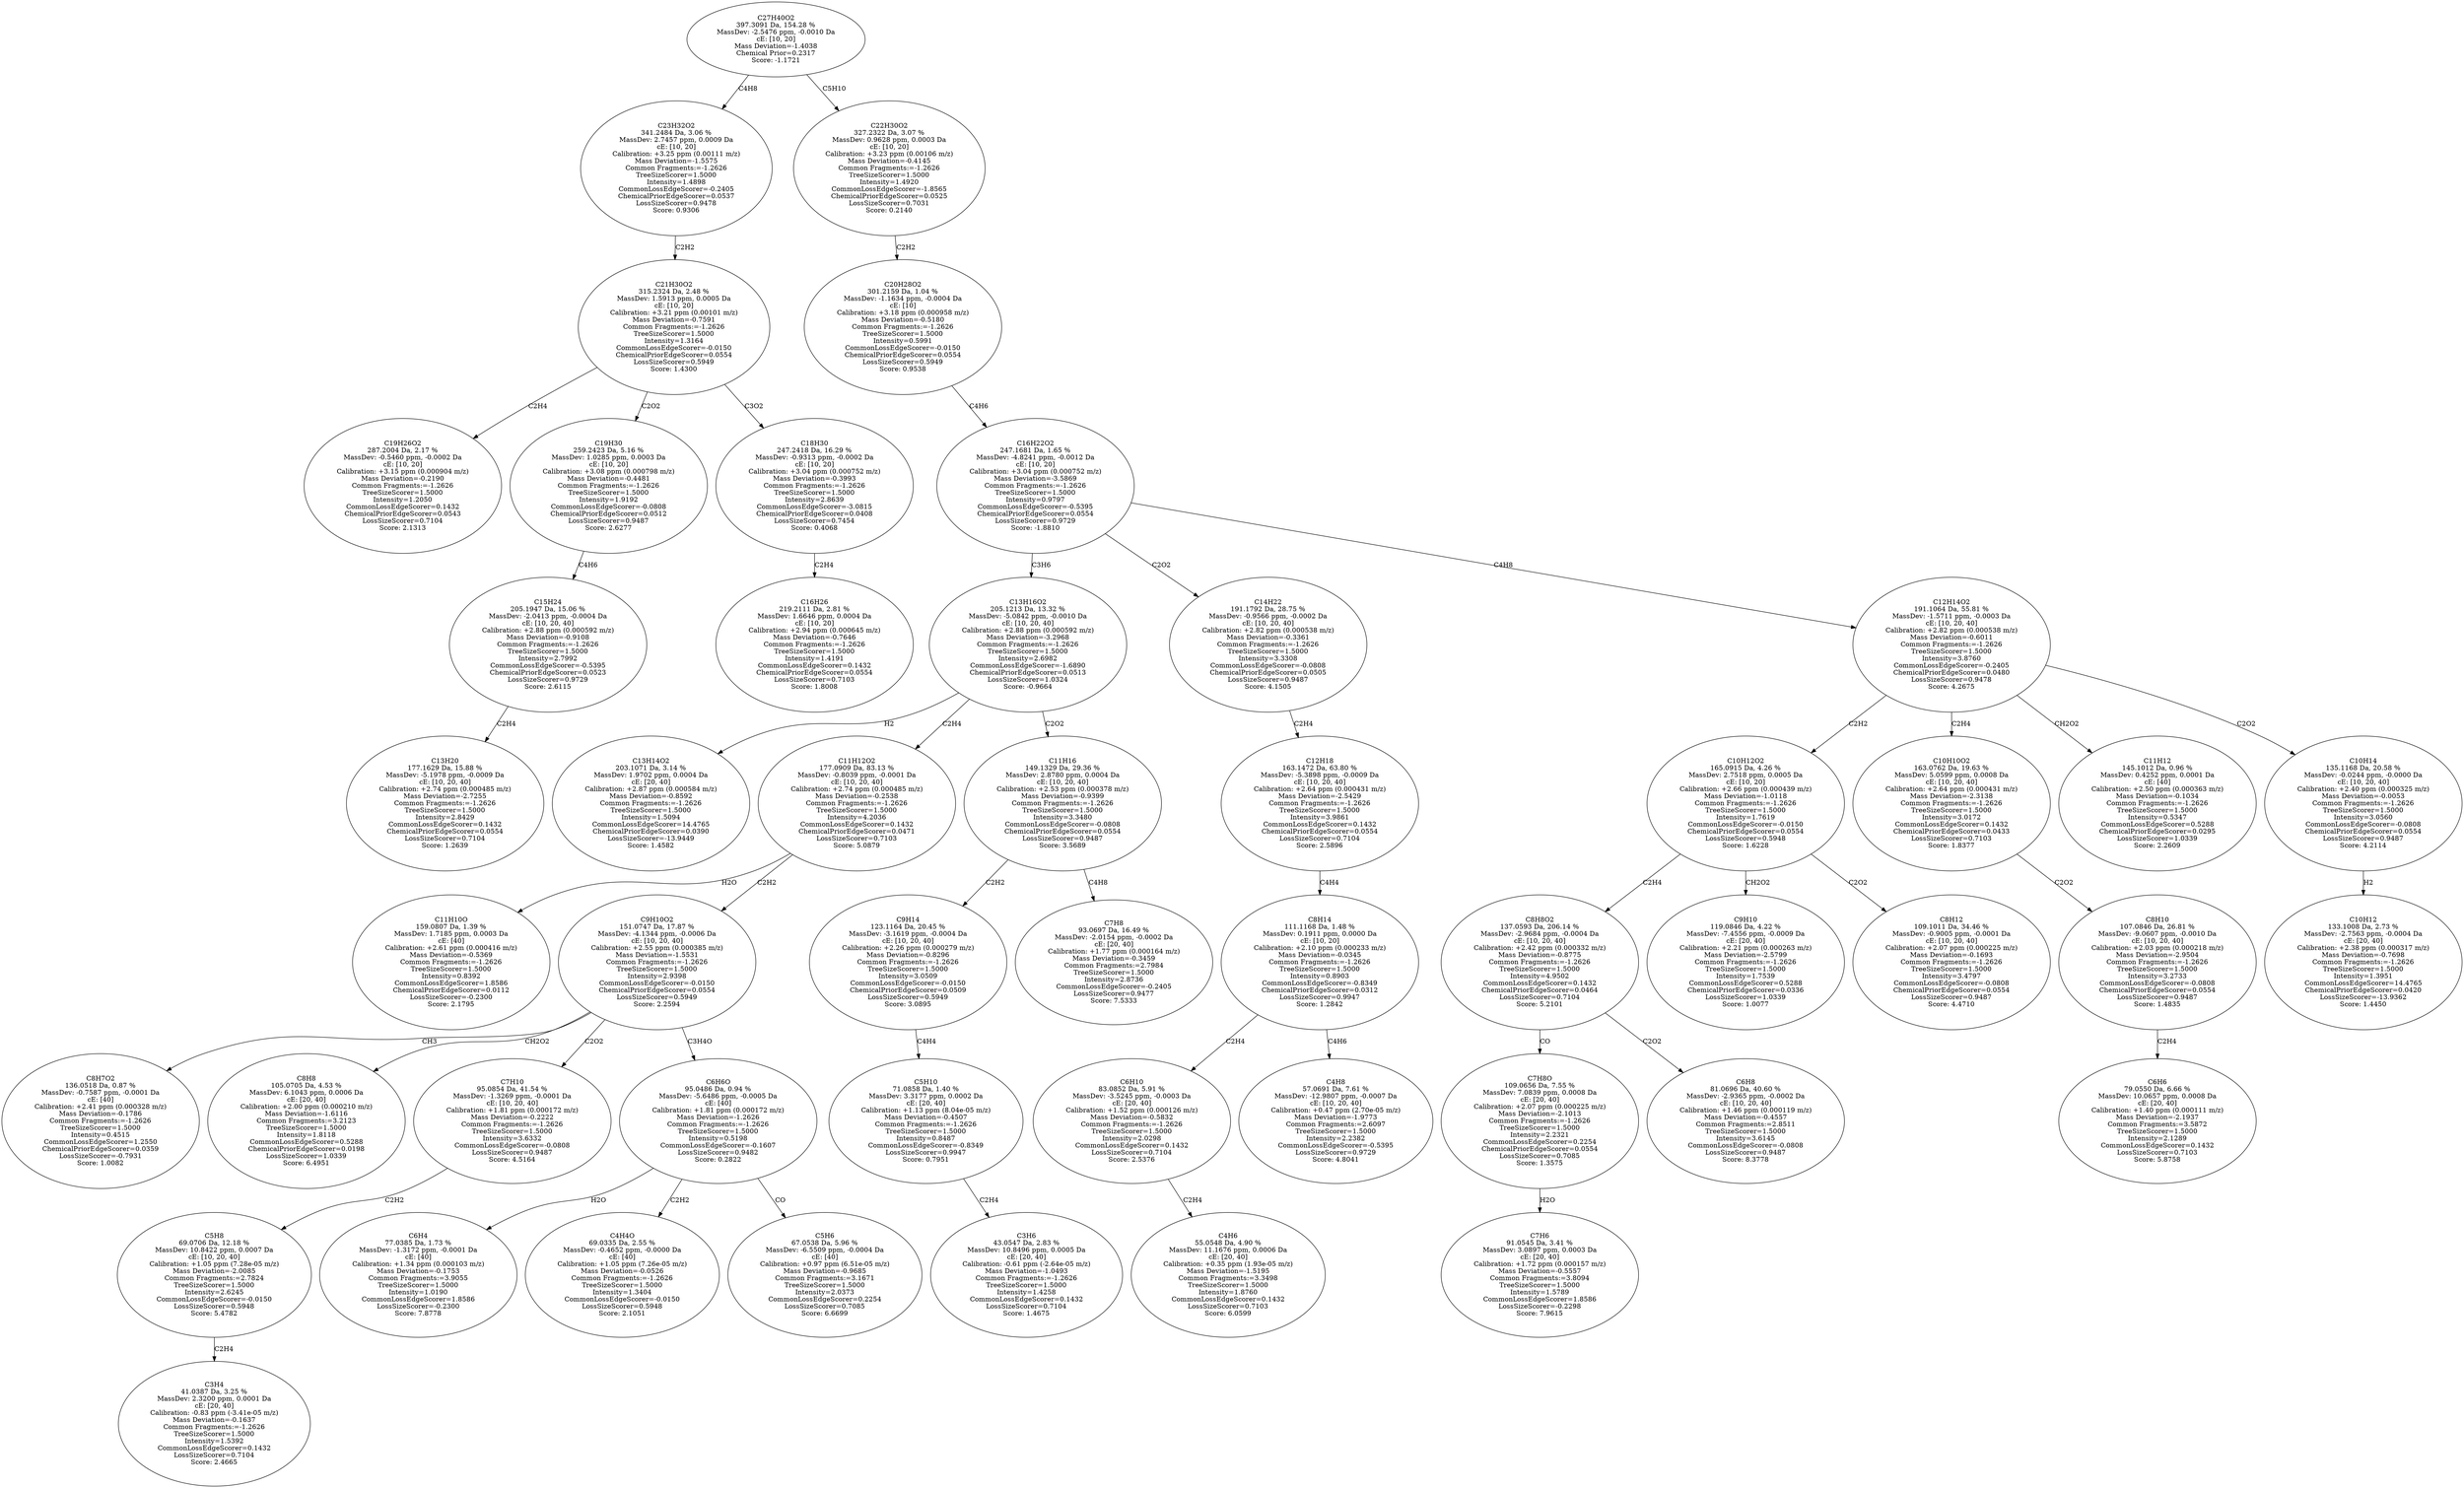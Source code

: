strict digraph {
v1 [label="C19H26O2\n287.2004 Da, 2.17 %\nMassDev: -0.5460 ppm, -0.0002 Da\ncE: [10, 20]\nCalibration: +3.15 ppm (0.000904 m/z)\nMass Deviation=-0.2190\nCommon Fragments:=-1.2626\nTreeSizeScorer=1.5000\nIntensity=1.2050\nCommonLossEdgeScorer=0.1432\nChemicalPriorEdgeScorer=0.0543\nLossSizeScorer=0.7104\nScore: 2.1313"];
v2 [label="C13H20\n177.1629 Da, 15.88 %\nMassDev: -5.1978 ppm, -0.0009 Da\ncE: [10, 20, 40]\nCalibration: +2.74 ppm (0.000485 m/z)\nMass Deviation=-2.7255\nCommon Fragments:=-1.2626\nTreeSizeScorer=1.5000\nIntensity=2.8429\nCommonLossEdgeScorer=0.1432\nChemicalPriorEdgeScorer=0.0554\nLossSizeScorer=0.7104\nScore: 1.2639"];
v3 [label="C15H24\n205.1947 Da, 15.06 %\nMassDev: -2.0413 ppm, -0.0004 Da\ncE: [10, 20, 40]\nCalibration: +2.88 ppm (0.000592 m/z)\nMass Deviation=-0.9108\nCommon Fragments:=-1.2626\nTreeSizeScorer=1.5000\nIntensity=2.7992\nCommonLossEdgeScorer=-0.5395\nChemicalPriorEdgeScorer=0.0523\nLossSizeScorer=0.9729\nScore: 2.6115"];
v4 [label="C19H30\n259.2423 Da, 5.16 %\nMassDev: 1.0285 ppm, 0.0003 Da\ncE: [10, 20]\nCalibration: +3.08 ppm (0.000798 m/z)\nMass Deviation=-0.4481\nCommon Fragments:=-1.2626\nTreeSizeScorer=1.5000\nIntensity=1.9192\nCommonLossEdgeScorer=-0.0808\nChemicalPriorEdgeScorer=0.0512\nLossSizeScorer=0.9487\nScore: 2.6277"];
v5 [label="C16H26\n219.2111 Da, 2.81 %\nMassDev: 1.6646 ppm, 0.0004 Da\ncE: [10, 20]\nCalibration: +2.94 ppm (0.000645 m/z)\nMass Deviation=-0.7646\nCommon Fragments:=-1.2626\nTreeSizeScorer=1.5000\nIntensity=1.4191\nCommonLossEdgeScorer=0.1432\nChemicalPriorEdgeScorer=0.0554\nLossSizeScorer=0.7103\nScore: 1.8008"];
v6 [label="C18H30\n247.2418 Da, 16.29 %\nMassDev: -0.9313 ppm, -0.0002 Da\ncE: [10, 20]\nCalibration: +3.04 ppm (0.000752 m/z)\nMass Deviation=-0.3993\nCommon Fragments:=-1.2626\nTreeSizeScorer=1.5000\nIntensity=2.8639\nCommonLossEdgeScorer=-3.0815\nChemicalPriorEdgeScorer=0.0408\nLossSizeScorer=0.7454\nScore: 0.4068"];
v7 [label="C21H30O2\n315.2324 Da, 2.48 %\nMassDev: 1.5913 ppm, 0.0005 Da\ncE: [10, 20]\nCalibration: +3.21 ppm (0.00101 m/z)\nMass Deviation=-0.7591\nCommon Fragments:=-1.2626\nTreeSizeScorer=1.5000\nIntensity=1.3164\nCommonLossEdgeScorer=-0.0150\nChemicalPriorEdgeScorer=0.0554\nLossSizeScorer=0.5949\nScore: 1.4300"];
v8 [label="C23H32O2\n341.2484 Da, 3.06 %\nMassDev: 2.7457 ppm, 0.0009 Da\ncE: [10, 20]\nCalibration: +3.25 ppm (0.00111 m/z)\nMass Deviation=-1.5575\nCommon Fragments:=-1.2626\nTreeSizeScorer=1.5000\nIntensity=1.4898\nCommonLossEdgeScorer=-0.2405\nChemicalPriorEdgeScorer=0.0537\nLossSizeScorer=0.9478\nScore: 0.9306"];
v9 [label="C13H14O2\n203.1071 Da, 3.14 %\nMassDev: 1.9702 ppm, 0.0004 Da\ncE: [20, 40]\nCalibration: +2.87 ppm (0.000584 m/z)\nMass Deviation=-0.8592\nCommon Fragments:=-1.2626\nTreeSizeScorer=1.5000\nIntensity=1.5094\nCommonLossEdgeScorer=14.4765\nChemicalPriorEdgeScorer=0.0390\nLossSizeScorer=-13.9449\nScore: 1.4582"];
v10 [label="C11H10O\n159.0807 Da, 1.39 %\nMassDev: 1.7185 ppm, 0.0003 Da\ncE: [40]\nCalibration: +2.61 ppm (0.000416 m/z)\nMass Deviation=-0.5369\nCommon Fragments:=-1.2626\nTreeSizeScorer=1.5000\nIntensity=0.8392\nCommonLossEdgeScorer=1.8586\nChemicalPriorEdgeScorer=0.0112\nLossSizeScorer=-0.2300\nScore: 2.1795"];
v11 [label="C8H7O2\n136.0518 Da, 0.87 %\nMassDev: -0.7587 ppm, -0.0001 Da\ncE: [40]\nCalibration: +2.41 ppm (0.000328 m/z)\nMass Deviation=-0.1786\nCommon Fragments:=-1.2626\nTreeSizeScorer=1.5000\nIntensity=0.4515\nCommonLossEdgeScorer=1.2550\nChemicalPriorEdgeScorer=0.0359\nLossSizeScorer=-0.7931\nScore: 1.0082"];
v12 [label="C8H8\n105.0705 Da, 4.53 %\nMassDev: 6.1043 ppm, 0.0006 Da\ncE: [20, 40]\nCalibration: +2.00 ppm (0.000210 m/z)\nMass Deviation=-1.6116\nCommon Fragments:=3.2123\nTreeSizeScorer=1.5000\nIntensity=1.8118\nCommonLossEdgeScorer=0.5288\nChemicalPriorEdgeScorer=0.0198\nLossSizeScorer=1.0339\nScore: 6.4951"];
v13 [label="C3H4\n41.0387 Da, 3.25 %\nMassDev: 2.3200 ppm, 0.0001 Da\ncE: [20, 40]\nCalibration: -0.83 ppm (-3.41e-05 m/z)\nMass Deviation=-0.1637\nCommon Fragments:=-1.2626\nTreeSizeScorer=1.5000\nIntensity=1.5392\nCommonLossEdgeScorer=0.1432\nLossSizeScorer=0.7104\nScore: 2.4665"];
v14 [label="C5H8\n69.0706 Da, 12.18 %\nMassDev: 10.8422 ppm, 0.0007 Da\ncE: [10, 20, 40]\nCalibration: +1.05 ppm (7.28e-05 m/z)\nMass Deviation=-2.0085\nCommon Fragments:=2.7824\nTreeSizeScorer=1.5000\nIntensity=2.6245\nCommonLossEdgeScorer=-0.0150\nLossSizeScorer=0.5948\nScore: 5.4782"];
v15 [label="C7H10\n95.0854 Da, 41.54 %\nMassDev: -1.3269 ppm, -0.0001 Da\ncE: [10, 20, 40]\nCalibration: +1.81 ppm (0.000172 m/z)\nMass Deviation=-0.2222\nCommon Fragments:=-1.2626\nTreeSizeScorer=1.5000\nIntensity=3.6332\nCommonLossEdgeScorer=-0.0808\nLossSizeScorer=0.9487\nScore: 4.5164"];
v16 [label="C6H4\n77.0385 Da, 1.73 %\nMassDev: -1.3172 ppm, -0.0001 Da\ncE: [40]\nCalibration: +1.34 ppm (0.000103 m/z)\nMass Deviation=-0.1753\nCommon Fragments:=3.9055\nTreeSizeScorer=1.5000\nIntensity=1.0190\nCommonLossEdgeScorer=1.8586\nLossSizeScorer=-0.2300\nScore: 7.8778"];
v17 [label="C4H4O\n69.0335 Da, 2.55 %\nMassDev: -0.4652 ppm, -0.0000 Da\ncE: [40]\nCalibration: +1.05 ppm (7.26e-05 m/z)\nMass Deviation=-0.0526\nCommon Fragments:=-1.2626\nTreeSizeScorer=1.5000\nIntensity=1.3404\nCommonLossEdgeScorer=-0.0150\nLossSizeScorer=0.5948\nScore: 2.1051"];
v18 [label="C5H6\n67.0538 Da, 5.96 %\nMassDev: -6.5509 ppm, -0.0004 Da\ncE: [40]\nCalibration: +0.97 ppm (6.51e-05 m/z)\nMass Deviation=-0.9685\nCommon Fragments:=3.1671\nTreeSizeScorer=1.5000\nIntensity=2.0373\nCommonLossEdgeScorer=0.2254\nLossSizeScorer=0.7085\nScore: 6.6699"];
v19 [label="C6H6O\n95.0486 Da, 0.94 %\nMassDev: -5.6486 ppm, -0.0005 Da\ncE: [40]\nCalibration: +1.81 ppm (0.000172 m/z)\nMass Deviation=-1.2626\nCommon Fragments:=-1.2626\nTreeSizeScorer=1.5000\nIntensity=0.5198\nCommonLossEdgeScorer=-0.1607\nLossSizeScorer=0.9482\nScore: 0.2822"];
v20 [label="C9H10O2\n151.0747 Da, 17.87 %\nMassDev: -4.1344 ppm, -0.0006 Da\ncE: [10, 20, 40]\nCalibration: +2.55 ppm (0.000385 m/z)\nMass Deviation=-1.5531\nCommon Fragments:=-1.2626\nTreeSizeScorer=1.5000\nIntensity=2.9398\nCommonLossEdgeScorer=-0.0150\nChemicalPriorEdgeScorer=0.0554\nLossSizeScorer=0.5949\nScore: 2.2594"];
v21 [label="C11H12O2\n177.0909 Da, 83.13 %\nMassDev: -0.8039 ppm, -0.0001 Da\ncE: [10, 20, 40]\nCalibration: +2.74 ppm (0.000485 m/z)\nMass Deviation=-0.2538\nCommon Fragments:=-1.2626\nTreeSizeScorer=1.5000\nIntensity=4.2036\nCommonLossEdgeScorer=0.1432\nChemicalPriorEdgeScorer=0.0471\nLossSizeScorer=0.7103\nScore: 5.0879"];
v22 [label="C3H6\n43.0547 Da, 2.83 %\nMassDev: 10.8496 ppm, 0.0005 Da\ncE: [20, 40]\nCalibration: -0.61 ppm (-2.64e-05 m/z)\nMass Deviation=-1.0493\nCommon Fragments:=-1.2626\nTreeSizeScorer=1.5000\nIntensity=1.4258\nCommonLossEdgeScorer=0.1432\nLossSizeScorer=0.7104\nScore: 1.4675"];
v23 [label="C5H10\n71.0858 Da, 1.40 %\nMassDev: 3.3177 ppm, 0.0002 Da\ncE: [20, 40]\nCalibration: +1.13 ppm (8.04e-05 m/z)\nMass Deviation=-0.4507\nCommon Fragments:=-1.2626\nTreeSizeScorer=1.5000\nIntensity=0.8487\nCommonLossEdgeScorer=-0.8349\nLossSizeScorer=0.9947\nScore: 0.7951"];
v24 [label="C9H14\n123.1164 Da, 20.45 %\nMassDev: -3.1619 ppm, -0.0004 Da\ncE: [10, 20, 40]\nCalibration: +2.26 ppm (0.000279 m/z)\nMass Deviation=-0.8296\nCommon Fragments:=-1.2626\nTreeSizeScorer=1.5000\nIntensity=3.0509\nCommonLossEdgeScorer=-0.0150\nChemicalPriorEdgeScorer=0.0509\nLossSizeScorer=0.5949\nScore: 3.0895"];
v25 [label="C7H8\n93.0697 Da, 16.49 %\nMassDev: -2.0154 ppm, -0.0002 Da\ncE: [20, 40]\nCalibration: +1.77 ppm (0.000164 m/z)\nMass Deviation=-0.3459\nCommon Fragments:=2.7984\nTreeSizeScorer=1.5000\nIntensity=2.8736\nCommonLossEdgeScorer=-0.2405\nLossSizeScorer=0.9477\nScore: 7.5333"];
v26 [label="C11H16\n149.1329 Da, 29.36 %\nMassDev: 2.8780 ppm, 0.0004 Da\ncE: [10, 20, 40]\nCalibration: +2.53 ppm (0.000378 m/z)\nMass Deviation=-0.9399\nCommon Fragments:=-1.2626\nTreeSizeScorer=1.5000\nIntensity=3.3480\nCommonLossEdgeScorer=-0.0808\nChemicalPriorEdgeScorer=0.0554\nLossSizeScorer=0.9487\nScore: 3.5689"];
v27 [label="C13H16O2\n205.1213 Da, 13.32 %\nMassDev: -5.0842 ppm, -0.0010 Da\ncE: [10, 20, 40]\nCalibration: +2.88 ppm (0.000592 m/z)\nMass Deviation=-3.2968\nCommon Fragments:=-1.2626\nTreeSizeScorer=1.5000\nIntensity=2.6982\nCommonLossEdgeScorer=-1.6890\nChemicalPriorEdgeScorer=0.0513\nLossSizeScorer=1.0324\nScore: -0.9664"];
v28 [label="C4H6\n55.0548 Da, 4.90 %\nMassDev: 11.1676 ppm, 0.0006 Da\ncE: [20, 40]\nCalibration: +0.35 ppm (1.93e-05 m/z)\nMass Deviation=-1.5195\nCommon Fragments:=3.3498\nTreeSizeScorer=1.5000\nIntensity=1.8760\nCommonLossEdgeScorer=0.1432\nLossSizeScorer=0.7103\nScore: 6.0599"];
v29 [label="C6H10\n83.0852 Da, 5.91 %\nMassDev: -3.5245 ppm, -0.0003 Da\ncE: [20, 40]\nCalibration: +1.52 ppm (0.000126 m/z)\nMass Deviation=-0.5832\nCommon Fragments:=-1.2626\nTreeSizeScorer=1.5000\nIntensity=2.0298\nCommonLossEdgeScorer=0.1432\nLossSizeScorer=0.7104\nScore: 2.5376"];
v30 [label="C4H8\n57.0691 Da, 7.61 %\nMassDev: -12.9807 ppm, -0.0007 Da\ncE: [10, 20, 40]\nCalibration: +0.47 ppm (2.70e-05 m/z)\nMass Deviation=-1.9773\nCommon Fragments:=2.6097\nTreeSizeScorer=1.5000\nIntensity=2.2382\nCommonLossEdgeScorer=-0.5395\nLossSizeScorer=0.9729\nScore: 4.8041"];
v31 [label="C8H14\n111.1168 Da, 1.48 %\nMassDev: 0.1911 ppm, 0.0000 Da\ncE: [10, 20]\nCalibration: +2.10 ppm (0.000233 m/z)\nMass Deviation=-0.0345\nCommon Fragments:=-1.2626\nTreeSizeScorer=1.5000\nIntensity=0.8903\nCommonLossEdgeScorer=-0.8349\nChemicalPriorEdgeScorer=0.0312\nLossSizeScorer=0.9947\nScore: 1.2842"];
v32 [label="C12H18\n163.1472 Da, 63.80 %\nMassDev: -5.3898 ppm, -0.0009 Da\ncE: [10, 20, 40]\nCalibration: +2.64 ppm (0.000431 m/z)\nMass Deviation=-2.5429\nCommon Fragments:=-1.2626\nTreeSizeScorer=1.5000\nIntensity=3.9861\nCommonLossEdgeScorer=0.1432\nChemicalPriorEdgeScorer=0.0554\nLossSizeScorer=0.7104\nScore: 2.5896"];
v33 [label="C14H22\n191.1792 Da, 28.75 %\nMassDev: -0.9566 ppm, -0.0002 Da\ncE: [10, 20, 40]\nCalibration: +2.82 ppm (0.000538 m/z)\nMass Deviation=-0.3361\nCommon Fragments:=-1.2626\nTreeSizeScorer=1.5000\nIntensity=3.3308\nCommonLossEdgeScorer=-0.0808\nChemicalPriorEdgeScorer=0.0505\nLossSizeScorer=0.9487\nScore: 4.1505"];
v34 [label="C7H6\n91.0545 Da, 3.41 %\nMassDev: 3.0897 ppm, 0.0003 Da\ncE: [20, 40]\nCalibration: +1.72 ppm (0.000157 m/z)\nMass Deviation=-0.5557\nCommon Fragments:=3.8094\nTreeSizeScorer=1.5000\nIntensity=1.5789\nCommonLossEdgeScorer=1.8586\nLossSizeScorer=-0.2298\nScore: 7.9615"];
v35 [label="C7H8O\n109.0656 Da, 7.55 %\nMassDev: 7.0839 ppm, 0.0008 Da\ncE: [20, 40]\nCalibration: +2.07 ppm (0.000225 m/z)\nMass Deviation=-2.1013\nCommon Fragments:=-1.2626\nTreeSizeScorer=1.5000\nIntensity=2.2321\nCommonLossEdgeScorer=0.2254\nChemicalPriorEdgeScorer=0.0554\nLossSizeScorer=0.7085\nScore: 1.3575"];
v36 [label="C6H8\n81.0696 Da, 40.60 %\nMassDev: -2.9365 ppm, -0.0002 Da\ncE: [10, 20, 40]\nCalibration: +1.46 ppm (0.000119 m/z)\nMass Deviation=-0.4557\nCommon Fragments:=2.8511\nTreeSizeScorer=1.5000\nIntensity=3.6145\nCommonLossEdgeScorer=-0.0808\nLossSizeScorer=0.9487\nScore: 8.3778"];
v37 [label="C8H8O2\n137.0593 Da, 206.14 %\nMassDev: -2.9684 ppm, -0.0004 Da\ncE: [10, 20, 40]\nCalibration: +2.42 ppm (0.000332 m/z)\nMass Deviation=-0.8775\nCommon Fragments:=-1.2626\nTreeSizeScorer=1.5000\nIntensity=4.9502\nCommonLossEdgeScorer=0.1432\nChemicalPriorEdgeScorer=0.0464\nLossSizeScorer=0.7104\nScore: 5.2101"];
v38 [label="C9H10\n119.0846 Da, 4.22 %\nMassDev: -7.4556 ppm, -0.0009 Da\ncE: [20, 40]\nCalibration: +2.21 ppm (0.000263 m/z)\nMass Deviation=-2.5799\nCommon Fragments:=-1.2626\nTreeSizeScorer=1.5000\nIntensity=1.7539\nCommonLossEdgeScorer=0.5288\nChemicalPriorEdgeScorer=0.0336\nLossSizeScorer=1.0339\nScore: 1.0077"];
v39 [label="C8H12\n109.1011 Da, 34.46 %\nMassDev: -0.9005 ppm, -0.0001 Da\ncE: [10, 20, 40]\nCalibration: +2.07 ppm (0.000225 m/z)\nMass Deviation=-0.1693\nCommon Fragments:=-1.2626\nTreeSizeScorer=1.5000\nIntensity=3.4797\nCommonLossEdgeScorer=-0.0808\nChemicalPriorEdgeScorer=0.0554\nLossSizeScorer=0.9487\nScore: 4.4710"];
v40 [label="C10H12O2\n165.0915 Da, 4.26 %\nMassDev: 2.7518 ppm, 0.0005 Da\ncE: [10, 20]\nCalibration: +2.66 ppm (0.000439 m/z)\nMass Deviation=-1.0118\nCommon Fragments:=-1.2626\nTreeSizeScorer=1.5000\nIntensity=1.7619\nCommonLossEdgeScorer=-0.0150\nChemicalPriorEdgeScorer=0.0554\nLossSizeScorer=0.5948\nScore: 1.6228"];
v41 [label="C6H6\n79.0550 Da, 6.66 %\nMassDev: 10.0657 ppm, 0.0008 Da\ncE: [20, 40]\nCalibration: +1.40 ppm (0.000111 m/z)\nMass Deviation=-2.1937\nCommon Fragments:=3.5872\nTreeSizeScorer=1.5000\nIntensity=2.1289\nCommonLossEdgeScorer=0.1432\nLossSizeScorer=0.7103\nScore: 5.8758"];
v42 [label="C8H10\n107.0846 Da, 26.81 %\nMassDev: -9.0607 ppm, -0.0010 Da\ncE: [10, 20, 40]\nCalibration: +2.03 ppm (0.000218 m/z)\nMass Deviation=-2.9504\nCommon Fragments:=-1.2626\nTreeSizeScorer=1.5000\nIntensity=3.2733\nCommonLossEdgeScorer=-0.0808\nChemicalPriorEdgeScorer=0.0554\nLossSizeScorer=0.9487\nScore: 1.4835"];
v43 [label="C10H10O2\n163.0762 Da, 19.63 %\nMassDev: 5.0599 ppm, 0.0008 Da\ncE: [10, 20, 40]\nCalibration: +2.64 ppm (0.000431 m/z)\nMass Deviation=-2.3138\nCommon Fragments:=-1.2626\nTreeSizeScorer=1.5000\nIntensity=3.0172\nCommonLossEdgeScorer=0.1432\nChemicalPriorEdgeScorer=0.0433\nLossSizeScorer=0.7103\nScore: 1.8377"];
v44 [label="C11H12\n145.1012 Da, 0.96 %\nMassDev: 0.4252 ppm, 0.0001 Da\ncE: [40]\nCalibration: +2.50 ppm (0.000363 m/z)\nMass Deviation=-0.1034\nCommon Fragments:=-1.2626\nTreeSizeScorer=1.5000\nIntensity=0.5347\nCommonLossEdgeScorer=0.5288\nChemicalPriorEdgeScorer=0.0295\nLossSizeScorer=1.0339\nScore: 2.2609"];
v45 [label="C10H12\n133.1008 Da, 2.73 %\nMassDev: -2.7563 ppm, -0.0004 Da\ncE: [20, 40]\nCalibration: +2.38 ppm (0.000317 m/z)\nMass Deviation=-0.7698\nCommon Fragments:=-1.2626\nTreeSizeScorer=1.5000\nIntensity=1.3951\nCommonLossEdgeScorer=14.4765\nChemicalPriorEdgeScorer=0.0420\nLossSizeScorer=-13.9362\nScore: 1.4450"];
v46 [label="C10H14\n135.1168 Da, 20.58 %\nMassDev: -0.0244 ppm, -0.0000 Da\ncE: [10, 20, 40]\nCalibration: +2.40 ppm (0.000325 m/z)\nMass Deviation=-0.0053\nCommon Fragments:=-1.2626\nTreeSizeScorer=1.5000\nIntensity=3.0560\nCommonLossEdgeScorer=-0.0808\nChemicalPriorEdgeScorer=0.0554\nLossSizeScorer=0.9487\nScore: 4.2114"];
v47 [label="C12H14O2\n191.1064 Da, 55.81 %\nMassDev: -1.5711 ppm, -0.0003 Da\ncE: [10, 20, 40]\nCalibration: +2.82 ppm (0.000538 m/z)\nMass Deviation=-0.6011\nCommon Fragments:=-1.2626\nTreeSizeScorer=1.5000\nIntensity=3.8760\nCommonLossEdgeScorer=-0.2405\nChemicalPriorEdgeScorer=0.0480\nLossSizeScorer=0.9478\nScore: 4.2675"];
v48 [label="C16H22O2\n247.1681 Da, 1.65 %\nMassDev: -4.8241 ppm, -0.0012 Da\ncE: [10, 20]\nCalibration: +3.04 ppm (0.000752 m/z)\nMass Deviation=-3.5869\nCommon Fragments:=-1.2626\nTreeSizeScorer=1.5000\nIntensity=0.9797\nCommonLossEdgeScorer=-0.5395\nChemicalPriorEdgeScorer=0.0554\nLossSizeScorer=0.9729\nScore: -1.8810"];
v49 [label="C20H28O2\n301.2159 Da, 1.04 %\nMassDev: -1.1634 ppm, -0.0004 Da\ncE: [10]\nCalibration: +3.18 ppm (0.000958 m/z)\nMass Deviation=-0.5180\nCommon Fragments:=-1.2626\nTreeSizeScorer=1.5000\nIntensity=0.5991\nCommonLossEdgeScorer=-0.0150\nChemicalPriorEdgeScorer=0.0554\nLossSizeScorer=0.5949\nScore: 0.9538"];
v50 [label="C22H30O2\n327.2322 Da, 3.07 %\nMassDev: 0.9628 ppm, 0.0003 Da\ncE: [10, 20]\nCalibration: +3.23 ppm (0.00106 m/z)\nMass Deviation=-0.4145\nCommon Fragments:=-1.2626\nTreeSizeScorer=1.5000\nIntensity=1.4920\nCommonLossEdgeScorer=-1.8565\nChemicalPriorEdgeScorer=0.0525\nLossSizeScorer=0.7031\nScore: 0.2140"];
v51 [label="C27H40O2\n397.3091 Da, 154.28 %\nMassDev: -2.5476 ppm, -0.0010 Da\ncE: [10, 20]\nMass Deviation=-1.4038\nChemical Prior=0.2317\nScore: -1.1721"];
v7 -> v1 [label="C2H4"];
v3 -> v2 [label="C2H4"];
v4 -> v3 [label="C4H6"];
v7 -> v4 [label="C2O2"];
v6 -> v5 [label="C2H4"];
v7 -> v6 [label="C3O2"];
v8 -> v7 [label="C2H2"];
v51 -> v8 [label="C4H8"];
v27 -> v9 [label="H2"];
v21 -> v10 [label="H2O"];
v20 -> v11 [label="CH3"];
v20 -> v12 [label="CH2O2"];
v14 -> v13 [label="C2H4"];
v15 -> v14 [label="C2H2"];
v20 -> v15 [label="C2O2"];
v19 -> v16 [label="H2O"];
v19 -> v17 [label="C2H2"];
v19 -> v18 [label="CO"];
v20 -> v19 [label="C3H4O"];
v21 -> v20 [label="C2H2"];
v27 -> v21 [label="C2H4"];
v23 -> v22 [label="C2H4"];
v24 -> v23 [label="C4H4"];
v26 -> v24 [label="C2H2"];
v26 -> v25 [label="C4H8"];
v27 -> v26 [label="C2O2"];
v48 -> v27 [label="C3H6"];
v29 -> v28 [label="C2H4"];
v31 -> v29 [label="C2H4"];
v31 -> v30 [label="C4H6"];
v32 -> v31 [label="C4H4"];
v33 -> v32 [label="C2H4"];
v48 -> v33 [label="C2O2"];
v35 -> v34 [label="H2O"];
v37 -> v35 [label="CO"];
v37 -> v36 [label="C2O2"];
v40 -> v37 [label="C2H4"];
v40 -> v38 [label="CH2O2"];
v40 -> v39 [label="C2O2"];
v47 -> v40 [label="C2H2"];
v42 -> v41 [label="C2H4"];
v43 -> v42 [label="C2O2"];
v47 -> v43 [label="C2H4"];
v47 -> v44 [label="CH2O2"];
v46 -> v45 [label="H2"];
v47 -> v46 [label="C2O2"];
v48 -> v47 [label="C4H8"];
v49 -> v48 [label="C4H6"];
v50 -> v49 [label="C2H2"];
v51 -> v50 [label="C5H10"];
}